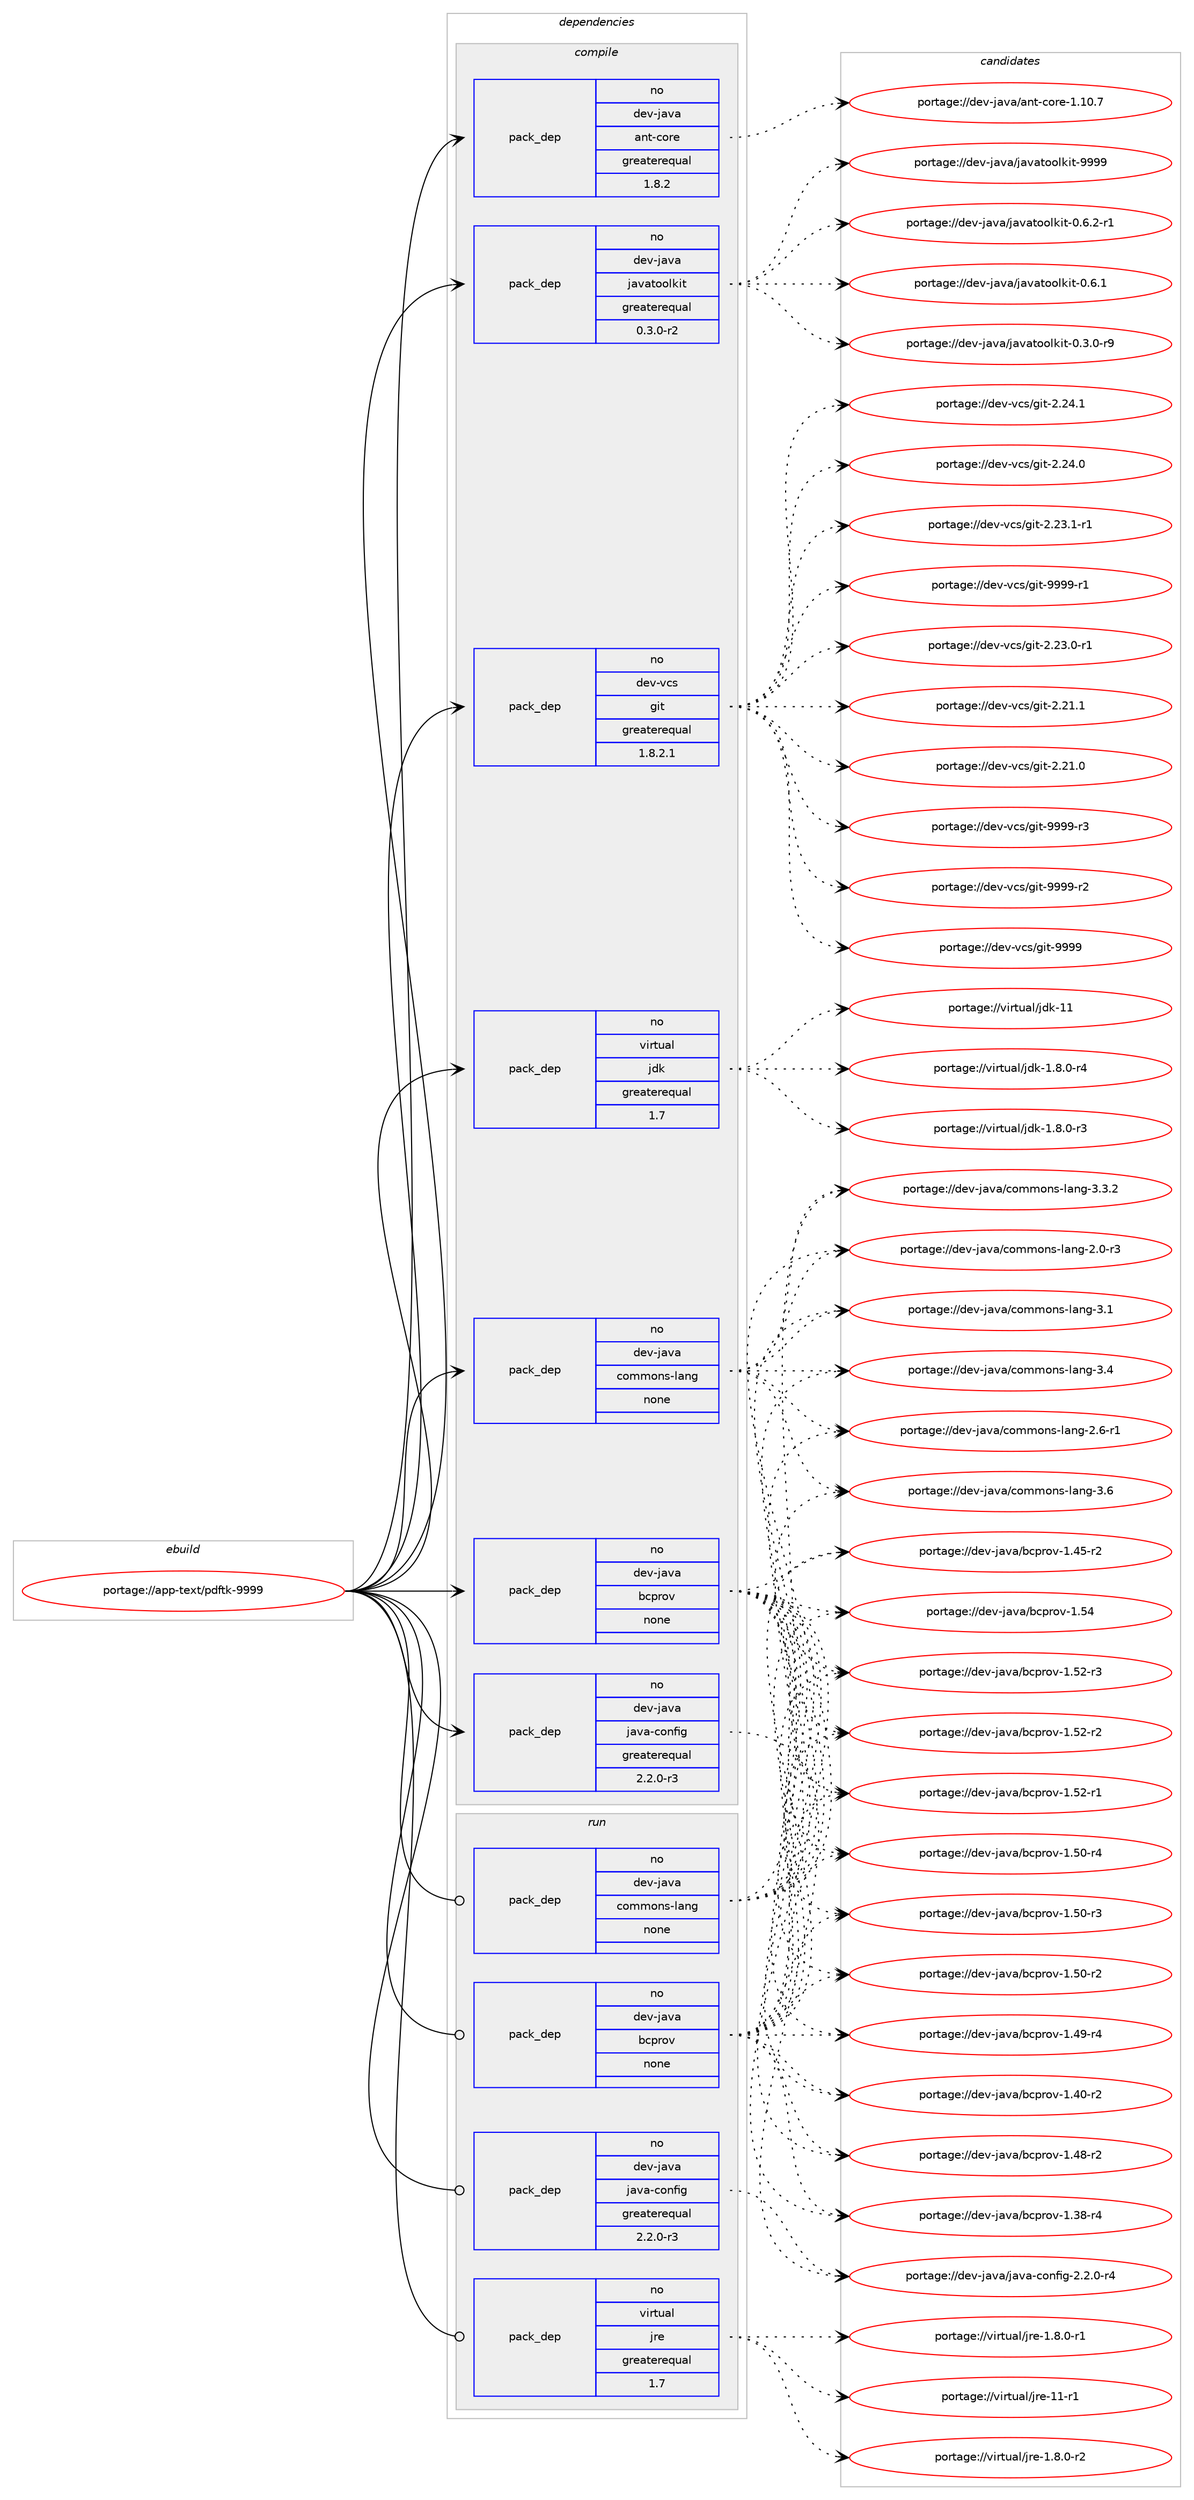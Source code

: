 digraph prolog {

# *************
# Graph options
# *************

newrank=true;
concentrate=true;
compound=true;
graph [rankdir=LR,fontname=Helvetica,fontsize=10,ranksep=1.5];#, ranksep=2.5, nodesep=0.2];
edge  [arrowhead=vee];
node  [fontname=Helvetica,fontsize=10];

# **********
# The ebuild
# **********

subgraph cluster_leftcol {
color=gray;
rank=same;
label=<<i>ebuild</i>>;
id [label="portage://app-text/pdftk-9999", color=red, width=4, href="../app-text/pdftk-9999.svg"];
}

# ****************
# The dependencies
# ****************

subgraph cluster_midcol {
color=gray;
label=<<i>dependencies</i>>;
subgraph cluster_compile {
fillcolor="#eeeeee";
style=filled;
label=<<i>compile</i>>;
subgraph pack446153 {
dependency593971 [label=<<TABLE BORDER="0" CELLBORDER="1" CELLSPACING="0" CELLPADDING="4" WIDTH="220"><TR><TD ROWSPAN="6" CELLPADDING="30">pack_dep</TD></TR><TR><TD WIDTH="110">no</TD></TR><TR><TD>dev-java</TD></TR><TR><TD>ant-core</TD></TR><TR><TD>greaterequal</TD></TR><TR><TD>1.8.2</TD></TR></TABLE>>, shape=none, color=blue];
}
id:e -> dependency593971:w [weight=20,style="solid",arrowhead="vee"];
subgraph pack446154 {
dependency593972 [label=<<TABLE BORDER="0" CELLBORDER="1" CELLSPACING="0" CELLPADDING="4" WIDTH="220"><TR><TD ROWSPAN="6" CELLPADDING="30">pack_dep</TD></TR><TR><TD WIDTH="110">no</TD></TR><TR><TD>dev-java</TD></TR><TR><TD>bcprov</TD></TR><TR><TD>none</TD></TR><TR><TD></TD></TR></TABLE>>, shape=none, color=blue];
}
id:e -> dependency593972:w [weight=20,style="solid",arrowhead="vee"];
subgraph pack446155 {
dependency593973 [label=<<TABLE BORDER="0" CELLBORDER="1" CELLSPACING="0" CELLPADDING="4" WIDTH="220"><TR><TD ROWSPAN="6" CELLPADDING="30">pack_dep</TD></TR><TR><TD WIDTH="110">no</TD></TR><TR><TD>dev-java</TD></TR><TR><TD>commons-lang</TD></TR><TR><TD>none</TD></TR><TR><TD></TD></TR></TABLE>>, shape=none, color=blue];
}
id:e -> dependency593973:w [weight=20,style="solid",arrowhead="vee"];
subgraph pack446156 {
dependency593974 [label=<<TABLE BORDER="0" CELLBORDER="1" CELLSPACING="0" CELLPADDING="4" WIDTH="220"><TR><TD ROWSPAN="6" CELLPADDING="30">pack_dep</TD></TR><TR><TD WIDTH="110">no</TD></TR><TR><TD>dev-java</TD></TR><TR><TD>java-config</TD></TR><TR><TD>greaterequal</TD></TR><TR><TD>2.2.0-r3</TD></TR></TABLE>>, shape=none, color=blue];
}
id:e -> dependency593974:w [weight=20,style="solid",arrowhead="vee"];
subgraph pack446157 {
dependency593975 [label=<<TABLE BORDER="0" CELLBORDER="1" CELLSPACING="0" CELLPADDING="4" WIDTH="220"><TR><TD ROWSPAN="6" CELLPADDING="30">pack_dep</TD></TR><TR><TD WIDTH="110">no</TD></TR><TR><TD>dev-java</TD></TR><TR><TD>javatoolkit</TD></TR><TR><TD>greaterequal</TD></TR><TR><TD>0.3.0-r2</TD></TR></TABLE>>, shape=none, color=blue];
}
id:e -> dependency593975:w [weight=20,style="solid",arrowhead="vee"];
subgraph pack446158 {
dependency593976 [label=<<TABLE BORDER="0" CELLBORDER="1" CELLSPACING="0" CELLPADDING="4" WIDTH="220"><TR><TD ROWSPAN="6" CELLPADDING="30">pack_dep</TD></TR><TR><TD WIDTH="110">no</TD></TR><TR><TD>dev-vcs</TD></TR><TR><TD>git</TD></TR><TR><TD>greaterequal</TD></TR><TR><TD>1.8.2.1</TD></TR></TABLE>>, shape=none, color=blue];
}
id:e -> dependency593976:w [weight=20,style="solid",arrowhead="vee"];
subgraph pack446159 {
dependency593977 [label=<<TABLE BORDER="0" CELLBORDER="1" CELLSPACING="0" CELLPADDING="4" WIDTH="220"><TR><TD ROWSPAN="6" CELLPADDING="30">pack_dep</TD></TR><TR><TD WIDTH="110">no</TD></TR><TR><TD>virtual</TD></TR><TR><TD>jdk</TD></TR><TR><TD>greaterequal</TD></TR><TR><TD>1.7</TD></TR></TABLE>>, shape=none, color=blue];
}
id:e -> dependency593977:w [weight=20,style="solid",arrowhead="vee"];
}
subgraph cluster_compileandrun {
fillcolor="#eeeeee";
style=filled;
label=<<i>compile and run</i>>;
}
subgraph cluster_run {
fillcolor="#eeeeee";
style=filled;
label=<<i>run</i>>;
subgraph pack446160 {
dependency593978 [label=<<TABLE BORDER="0" CELLBORDER="1" CELLSPACING="0" CELLPADDING="4" WIDTH="220"><TR><TD ROWSPAN="6" CELLPADDING="30">pack_dep</TD></TR><TR><TD WIDTH="110">no</TD></TR><TR><TD>dev-java</TD></TR><TR><TD>bcprov</TD></TR><TR><TD>none</TD></TR><TR><TD></TD></TR></TABLE>>, shape=none, color=blue];
}
id:e -> dependency593978:w [weight=20,style="solid",arrowhead="odot"];
subgraph pack446161 {
dependency593979 [label=<<TABLE BORDER="0" CELLBORDER="1" CELLSPACING="0" CELLPADDING="4" WIDTH="220"><TR><TD ROWSPAN="6" CELLPADDING="30">pack_dep</TD></TR><TR><TD WIDTH="110">no</TD></TR><TR><TD>dev-java</TD></TR><TR><TD>commons-lang</TD></TR><TR><TD>none</TD></TR><TR><TD></TD></TR></TABLE>>, shape=none, color=blue];
}
id:e -> dependency593979:w [weight=20,style="solid",arrowhead="odot"];
subgraph pack446162 {
dependency593980 [label=<<TABLE BORDER="0" CELLBORDER="1" CELLSPACING="0" CELLPADDING="4" WIDTH="220"><TR><TD ROWSPAN="6" CELLPADDING="30">pack_dep</TD></TR><TR><TD WIDTH="110">no</TD></TR><TR><TD>dev-java</TD></TR><TR><TD>java-config</TD></TR><TR><TD>greaterequal</TD></TR><TR><TD>2.2.0-r3</TD></TR></TABLE>>, shape=none, color=blue];
}
id:e -> dependency593980:w [weight=20,style="solid",arrowhead="odot"];
subgraph pack446163 {
dependency593981 [label=<<TABLE BORDER="0" CELLBORDER="1" CELLSPACING="0" CELLPADDING="4" WIDTH="220"><TR><TD ROWSPAN="6" CELLPADDING="30">pack_dep</TD></TR><TR><TD WIDTH="110">no</TD></TR><TR><TD>virtual</TD></TR><TR><TD>jre</TD></TR><TR><TD>greaterequal</TD></TR><TR><TD>1.7</TD></TR></TABLE>>, shape=none, color=blue];
}
id:e -> dependency593981:w [weight=20,style="solid",arrowhead="odot"];
}
}

# **************
# The candidates
# **************

subgraph cluster_choices {
rank=same;
color=gray;
label=<<i>candidates</i>>;

subgraph choice446153 {
color=black;
nodesep=1;
choice1001011184510697118974797110116459911111410145494649484655 [label="portage://dev-java/ant-core-1.10.7", color=red, width=4,href="../dev-java/ant-core-1.10.7.svg"];
dependency593971:e -> choice1001011184510697118974797110116459911111410145494649484655:w [style=dotted,weight="100"];
}
subgraph choice446154 {
color=black;
nodesep=1;
choice1001011184510697118974798991121141111184549465352 [label="portage://dev-java/bcprov-1.54", color=red, width=4,href="../dev-java/bcprov-1.54.svg"];
choice10010111845106971189747989911211411111845494653504511451 [label="portage://dev-java/bcprov-1.52-r3", color=red, width=4,href="../dev-java/bcprov-1.52-r3.svg"];
choice10010111845106971189747989911211411111845494653504511450 [label="portage://dev-java/bcprov-1.52-r2", color=red, width=4,href="../dev-java/bcprov-1.52-r2.svg"];
choice10010111845106971189747989911211411111845494653504511449 [label="portage://dev-java/bcprov-1.52-r1", color=red, width=4,href="../dev-java/bcprov-1.52-r1.svg"];
choice10010111845106971189747989911211411111845494653484511452 [label="portage://dev-java/bcprov-1.50-r4", color=red, width=4,href="../dev-java/bcprov-1.50-r4.svg"];
choice10010111845106971189747989911211411111845494653484511451 [label="portage://dev-java/bcprov-1.50-r3", color=red, width=4,href="../dev-java/bcprov-1.50-r3.svg"];
choice10010111845106971189747989911211411111845494653484511450 [label="portage://dev-java/bcprov-1.50-r2", color=red, width=4,href="../dev-java/bcprov-1.50-r2.svg"];
choice10010111845106971189747989911211411111845494652574511452 [label="portage://dev-java/bcprov-1.49-r4", color=red, width=4,href="../dev-java/bcprov-1.49-r4.svg"];
choice10010111845106971189747989911211411111845494652564511450 [label="portage://dev-java/bcprov-1.48-r2", color=red, width=4,href="../dev-java/bcprov-1.48-r2.svg"];
choice10010111845106971189747989911211411111845494652534511450 [label="portage://dev-java/bcprov-1.45-r2", color=red, width=4,href="../dev-java/bcprov-1.45-r2.svg"];
choice10010111845106971189747989911211411111845494652484511450 [label="portage://dev-java/bcprov-1.40-r2", color=red, width=4,href="../dev-java/bcprov-1.40-r2.svg"];
choice10010111845106971189747989911211411111845494651564511452 [label="portage://dev-java/bcprov-1.38-r4", color=red, width=4,href="../dev-java/bcprov-1.38-r4.svg"];
dependency593972:e -> choice1001011184510697118974798991121141111184549465352:w [style=dotted,weight="100"];
dependency593972:e -> choice10010111845106971189747989911211411111845494653504511451:w [style=dotted,weight="100"];
dependency593972:e -> choice10010111845106971189747989911211411111845494653504511450:w [style=dotted,weight="100"];
dependency593972:e -> choice10010111845106971189747989911211411111845494653504511449:w [style=dotted,weight="100"];
dependency593972:e -> choice10010111845106971189747989911211411111845494653484511452:w [style=dotted,weight="100"];
dependency593972:e -> choice10010111845106971189747989911211411111845494653484511451:w [style=dotted,weight="100"];
dependency593972:e -> choice10010111845106971189747989911211411111845494653484511450:w [style=dotted,weight="100"];
dependency593972:e -> choice10010111845106971189747989911211411111845494652574511452:w [style=dotted,weight="100"];
dependency593972:e -> choice10010111845106971189747989911211411111845494652564511450:w [style=dotted,weight="100"];
dependency593972:e -> choice10010111845106971189747989911211411111845494652534511450:w [style=dotted,weight="100"];
dependency593972:e -> choice10010111845106971189747989911211411111845494652484511450:w [style=dotted,weight="100"];
dependency593972:e -> choice10010111845106971189747989911211411111845494651564511452:w [style=dotted,weight="100"];
}
subgraph choice446155 {
color=black;
nodesep=1;
choice1001011184510697118974799111109109111110115451089711010345514654 [label="portage://dev-java/commons-lang-3.6", color=red, width=4,href="../dev-java/commons-lang-3.6.svg"];
choice1001011184510697118974799111109109111110115451089711010345514652 [label="portage://dev-java/commons-lang-3.4", color=red, width=4,href="../dev-java/commons-lang-3.4.svg"];
choice10010111845106971189747991111091091111101154510897110103455146514650 [label="portage://dev-java/commons-lang-3.3.2", color=red, width=4,href="../dev-java/commons-lang-3.3.2.svg"];
choice1001011184510697118974799111109109111110115451089711010345514649 [label="portage://dev-java/commons-lang-3.1", color=red, width=4,href="../dev-java/commons-lang-3.1.svg"];
choice10010111845106971189747991111091091111101154510897110103455046544511449 [label="portage://dev-java/commons-lang-2.6-r1", color=red, width=4,href="../dev-java/commons-lang-2.6-r1.svg"];
choice10010111845106971189747991111091091111101154510897110103455046484511451 [label="portage://dev-java/commons-lang-2.0-r3", color=red, width=4,href="../dev-java/commons-lang-2.0-r3.svg"];
dependency593973:e -> choice1001011184510697118974799111109109111110115451089711010345514654:w [style=dotted,weight="100"];
dependency593973:e -> choice1001011184510697118974799111109109111110115451089711010345514652:w [style=dotted,weight="100"];
dependency593973:e -> choice10010111845106971189747991111091091111101154510897110103455146514650:w [style=dotted,weight="100"];
dependency593973:e -> choice1001011184510697118974799111109109111110115451089711010345514649:w [style=dotted,weight="100"];
dependency593973:e -> choice10010111845106971189747991111091091111101154510897110103455046544511449:w [style=dotted,weight="100"];
dependency593973:e -> choice10010111845106971189747991111091091111101154510897110103455046484511451:w [style=dotted,weight="100"];
}
subgraph choice446156 {
color=black;
nodesep=1;
choice10010111845106971189747106971189745991111101021051034550465046484511452 [label="portage://dev-java/java-config-2.2.0-r4", color=red, width=4,href="../dev-java/java-config-2.2.0-r4.svg"];
dependency593974:e -> choice10010111845106971189747106971189745991111101021051034550465046484511452:w [style=dotted,weight="100"];
}
subgraph choice446157 {
color=black;
nodesep=1;
choice1001011184510697118974710697118971161111111081071051164557575757 [label="portage://dev-java/javatoolkit-9999", color=red, width=4,href="../dev-java/javatoolkit-9999.svg"];
choice1001011184510697118974710697118971161111111081071051164548465446504511449 [label="portage://dev-java/javatoolkit-0.6.2-r1", color=red, width=4,href="../dev-java/javatoolkit-0.6.2-r1.svg"];
choice100101118451069711897471069711897116111111108107105116454846544649 [label="portage://dev-java/javatoolkit-0.6.1", color=red, width=4,href="../dev-java/javatoolkit-0.6.1.svg"];
choice1001011184510697118974710697118971161111111081071051164548465146484511457 [label="portage://dev-java/javatoolkit-0.3.0-r9", color=red, width=4,href="../dev-java/javatoolkit-0.3.0-r9.svg"];
dependency593975:e -> choice1001011184510697118974710697118971161111111081071051164557575757:w [style=dotted,weight="100"];
dependency593975:e -> choice1001011184510697118974710697118971161111111081071051164548465446504511449:w [style=dotted,weight="100"];
dependency593975:e -> choice100101118451069711897471069711897116111111108107105116454846544649:w [style=dotted,weight="100"];
dependency593975:e -> choice1001011184510697118974710697118971161111111081071051164548465146484511457:w [style=dotted,weight="100"];
}
subgraph choice446158 {
color=black;
nodesep=1;
choice10010111845118991154710310511645575757574511451 [label="portage://dev-vcs/git-9999-r3", color=red, width=4,href="../dev-vcs/git-9999-r3.svg"];
choice10010111845118991154710310511645575757574511450 [label="portage://dev-vcs/git-9999-r2", color=red, width=4,href="../dev-vcs/git-9999-r2.svg"];
choice10010111845118991154710310511645575757574511449 [label="portage://dev-vcs/git-9999-r1", color=red, width=4,href="../dev-vcs/git-9999-r1.svg"];
choice1001011184511899115471031051164557575757 [label="portage://dev-vcs/git-9999", color=red, width=4,href="../dev-vcs/git-9999.svg"];
choice10010111845118991154710310511645504650524649 [label="portage://dev-vcs/git-2.24.1", color=red, width=4,href="../dev-vcs/git-2.24.1.svg"];
choice10010111845118991154710310511645504650524648 [label="portage://dev-vcs/git-2.24.0", color=red, width=4,href="../dev-vcs/git-2.24.0.svg"];
choice100101118451189911547103105116455046505146494511449 [label="portage://dev-vcs/git-2.23.1-r1", color=red, width=4,href="../dev-vcs/git-2.23.1-r1.svg"];
choice100101118451189911547103105116455046505146484511449 [label="portage://dev-vcs/git-2.23.0-r1", color=red, width=4,href="../dev-vcs/git-2.23.0-r1.svg"];
choice10010111845118991154710310511645504650494649 [label="portage://dev-vcs/git-2.21.1", color=red, width=4,href="../dev-vcs/git-2.21.1.svg"];
choice10010111845118991154710310511645504650494648 [label="portage://dev-vcs/git-2.21.0", color=red, width=4,href="../dev-vcs/git-2.21.0.svg"];
dependency593976:e -> choice10010111845118991154710310511645575757574511451:w [style=dotted,weight="100"];
dependency593976:e -> choice10010111845118991154710310511645575757574511450:w [style=dotted,weight="100"];
dependency593976:e -> choice10010111845118991154710310511645575757574511449:w [style=dotted,weight="100"];
dependency593976:e -> choice1001011184511899115471031051164557575757:w [style=dotted,weight="100"];
dependency593976:e -> choice10010111845118991154710310511645504650524649:w [style=dotted,weight="100"];
dependency593976:e -> choice10010111845118991154710310511645504650524648:w [style=dotted,weight="100"];
dependency593976:e -> choice100101118451189911547103105116455046505146494511449:w [style=dotted,weight="100"];
dependency593976:e -> choice100101118451189911547103105116455046505146484511449:w [style=dotted,weight="100"];
dependency593976:e -> choice10010111845118991154710310511645504650494649:w [style=dotted,weight="100"];
dependency593976:e -> choice10010111845118991154710310511645504650494648:w [style=dotted,weight="100"];
}
subgraph choice446159 {
color=black;
nodesep=1;
choice1181051141161179710847106100107454949 [label="portage://virtual/jdk-11", color=red, width=4,href="../virtual/jdk-11.svg"];
choice11810511411611797108471061001074549465646484511452 [label="portage://virtual/jdk-1.8.0-r4", color=red, width=4,href="../virtual/jdk-1.8.0-r4.svg"];
choice11810511411611797108471061001074549465646484511451 [label="portage://virtual/jdk-1.8.0-r3", color=red, width=4,href="../virtual/jdk-1.8.0-r3.svg"];
dependency593977:e -> choice1181051141161179710847106100107454949:w [style=dotted,weight="100"];
dependency593977:e -> choice11810511411611797108471061001074549465646484511452:w [style=dotted,weight="100"];
dependency593977:e -> choice11810511411611797108471061001074549465646484511451:w [style=dotted,weight="100"];
}
subgraph choice446160 {
color=black;
nodesep=1;
choice1001011184510697118974798991121141111184549465352 [label="portage://dev-java/bcprov-1.54", color=red, width=4,href="../dev-java/bcprov-1.54.svg"];
choice10010111845106971189747989911211411111845494653504511451 [label="portage://dev-java/bcprov-1.52-r3", color=red, width=4,href="../dev-java/bcprov-1.52-r3.svg"];
choice10010111845106971189747989911211411111845494653504511450 [label="portage://dev-java/bcprov-1.52-r2", color=red, width=4,href="../dev-java/bcprov-1.52-r2.svg"];
choice10010111845106971189747989911211411111845494653504511449 [label="portage://dev-java/bcprov-1.52-r1", color=red, width=4,href="../dev-java/bcprov-1.52-r1.svg"];
choice10010111845106971189747989911211411111845494653484511452 [label="portage://dev-java/bcprov-1.50-r4", color=red, width=4,href="../dev-java/bcprov-1.50-r4.svg"];
choice10010111845106971189747989911211411111845494653484511451 [label="portage://dev-java/bcprov-1.50-r3", color=red, width=4,href="../dev-java/bcprov-1.50-r3.svg"];
choice10010111845106971189747989911211411111845494653484511450 [label="portage://dev-java/bcprov-1.50-r2", color=red, width=4,href="../dev-java/bcprov-1.50-r2.svg"];
choice10010111845106971189747989911211411111845494652574511452 [label="portage://dev-java/bcprov-1.49-r4", color=red, width=4,href="../dev-java/bcprov-1.49-r4.svg"];
choice10010111845106971189747989911211411111845494652564511450 [label="portage://dev-java/bcprov-1.48-r2", color=red, width=4,href="../dev-java/bcprov-1.48-r2.svg"];
choice10010111845106971189747989911211411111845494652534511450 [label="portage://dev-java/bcprov-1.45-r2", color=red, width=4,href="../dev-java/bcprov-1.45-r2.svg"];
choice10010111845106971189747989911211411111845494652484511450 [label="portage://dev-java/bcprov-1.40-r2", color=red, width=4,href="../dev-java/bcprov-1.40-r2.svg"];
choice10010111845106971189747989911211411111845494651564511452 [label="portage://dev-java/bcprov-1.38-r4", color=red, width=4,href="../dev-java/bcprov-1.38-r4.svg"];
dependency593978:e -> choice1001011184510697118974798991121141111184549465352:w [style=dotted,weight="100"];
dependency593978:e -> choice10010111845106971189747989911211411111845494653504511451:w [style=dotted,weight="100"];
dependency593978:e -> choice10010111845106971189747989911211411111845494653504511450:w [style=dotted,weight="100"];
dependency593978:e -> choice10010111845106971189747989911211411111845494653504511449:w [style=dotted,weight="100"];
dependency593978:e -> choice10010111845106971189747989911211411111845494653484511452:w [style=dotted,weight="100"];
dependency593978:e -> choice10010111845106971189747989911211411111845494653484511451:w [style=dotted,weight="100"];
dependency593978:e -> choice10010111845106971189747989911211411111845494653484511450:w [style=dotted,weight="100"];
dependency593978:e -> choice10010111845106971189747989911211411111845494652574511452:w [style=dotted,weight="100"];
dependency593978:e -> choice10010111845106971189747989911211411111845494652564511450:w [style=dotted,weight="100"];
dependency593978:e -> choice10010111845106971189747989911211411111845494652534511450:w [style=dotted,weight="100"];
dependency593978:e -> choice10010111845106971189747989911211411111845494652484511450:w [style=dotted,weight="100"];
dependency593978:e -> choice10010111845106971189747989911211411111845494651564511452:w [style=dotted,weight="100"];
}
subgraph choice446161 {
color=black;
nodesep=1;
choice1001011184510697118974799111109109111110115451089711010345514654 [label="portage://dev-java/commons-lang-3.6", color=red, width=4,href="../dev-java/commons-lang-3.6.svg"];
choice1001011184510697118974799111109109111110115451089711010345514652 [label="portage://dev-java/commons-lang-3.4", color=red, width=4,href="../dev-java/commons-lang-3.4.svg"];
choice10010111845106971189747991111091091111101154510897110103455146514650 [label="portage://dev-java/commons-lang-3.3.2", color=red, width=4,href="../dev-java/commons-lang-3.3.2.svg"];
choice1001011184510697118974799111109109111110115451089711010345514649 [label="portage://dev-java/commons-lang-3.1", color=red, width=4,href="../dev-java/commons-lang-3.1.svg"];
choice10010111845106971189747991111091091111101154510897110103455046544511449 [label="portage://dev-java/commons-lang-2.6-r1", color=red, width=4,href="../dev-java/commons-lang-2.6-r1.svg"];
choice10010111845106971189747991111091091111101154510897110103455046484511451 [label="portage://dev-java/commons-lang-2.0-r3", color=red, width=4,href="../dev-java/commons-lang-2.0-r3.svg"];
dependency593979:e -> choice1001011184510697118974799111109109111110115451089711010345514654:w [style=dotted,weight="100"];
dependency593979:e -> choice1001011184510697118974799111109109111110115451089711010345514652:w [style=dotted,weight="100"];
dependency593979:e -> choice10010111845106971189747991111091091111101154510897110103455146514650:w [style=dotted,weight="100"];
dependency593979:e -> choice1001011184510697118974799111109109111110115451089711010345514649:w [style=dotted,weight="100"];
dependency593979:e -> choice10010111845106971189747991111091091111101154510897110103455046544511449:w [style=dotted,weight="100"];
dependency593979:e -> choice10010111845106971189747991111091091111101154510897110103455046484511451:w [style=dotted,weight="100"];
}
subgraph choice446162 {
color=black;
nodesep=1;
choice10010111845106971189747106971189745991111101021051034550465046484511452 [label="portage://dev-java/java-config-2.2.0-r4", color=red, width=4,href="../dev-java/java-config-2.2.0-r4.svg"];
dependency593980:e -> choice10010111845106971189747106971189745991111101021051034550465046484511452:w [style=dotted,weight="100"];
}
subgraph choice446163 {
color=black;
nodesep=1;
choice11810511411611797108471061141014549494511449 [label="portage://virtual/jre-11-r1", color=red, width=4,href="../virtual/jre-11-r1.svg"];
choice11810511411611797108471061141014549465646484511450 [label="portage://virtual/jre-1.8.0-r2", color=red, width=4,href="../virtual/jre-1.8.0-r2.svg"];
choice11810511411611797108471061141014549465646484511449 [label="portage://virtual/jre-1.8.0-r1", color=red, width=4,href="../virtual/jre-1.8.0-r1.svg"];
dependency593981:e -> choice11810511411611797108471061141014549494511449:w [style=dotted,weight="100"];
dependency593981:e -> choice11810511411611797108471061141014549465646484511450:w [style=dotted,weight="100"];
dependency593981:e -> choice11810511411611797108471061141014549465646484511449:w [style=dotted,weight="100"];
}
}

}
